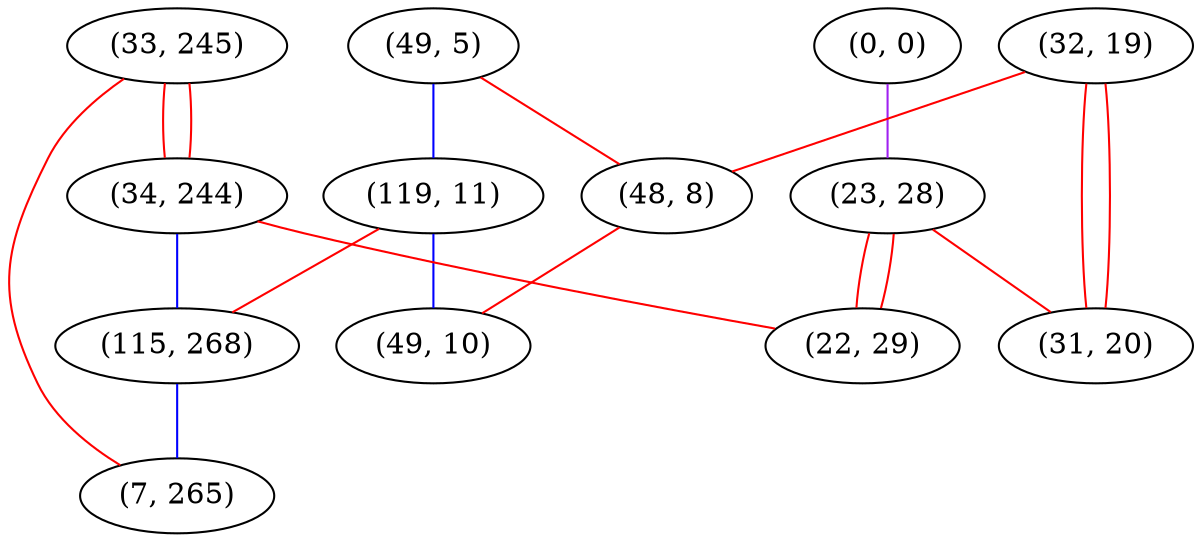 graph "" {
"(33, 245)";
"(0, 0)";
"(49, 5)";
"(23, 28)";
"(119, 11)";
"(32, 19)";
"(48, 8)";
"(34, 244)";
"(49, 10)";
"(115, 268)";
"(22, 29)";
"(31, 20)";
"(7, 265)";
"(33, 245)" -- "(34, 244)"  [color=red, key=0, weight=1];
"(33, 245)" -- "(34, 244)"  [color=red, key=1, weight=1];
"(33, 245)" -- "(7, 265)"  [color=red, key=0, weight=1];
"(0, 0)" -- "(23, 28)"  [color=purple, key=0, weight=4];
"(49, 5)" -- "(119, 11)"  [color=blue, key=0, weight=3];
"(49, 5)" -- "(48, 8)"  [color=red, key=0, weight=1];
"(23, 28)" -- "(31, 20)"  [color=red, key=0, weight=1];
"(23, 28)" -- "(22, 29)"  [color=red, key=0, weight=1];
"(23, 28)" -- "(22, 29)"  [color=red, key=1, weight=1];
"(119, 11)" -- "(49, 10)"  [color=blue, key=0, weight=3];
"(119, 11)" -- "(115, 268)"  [color=red, key=0, weight=1];
"(32, 19)" -- "(31, 20)"  [color=red, key=0, weight=1];
"(32, 19)" -- "(31, 20)"  [color=red, key=1, weight=1];
"(32, 19)" -- "(48, 8)"  [color=red, key=0, weight=1];
"(48, 8)" -- "(49, 10)"  [color=red, key=0, weight=1];
"(34, 244)" -- "(115, 268)"  [color=blue, key=0, weight=3];
"(34, 244)" -- "(22, 29)"  [color=red, key=0, weight=1];
"(115, 268)" -- "(7, 265)"  [color=blue, key=0, weight=3];
}
